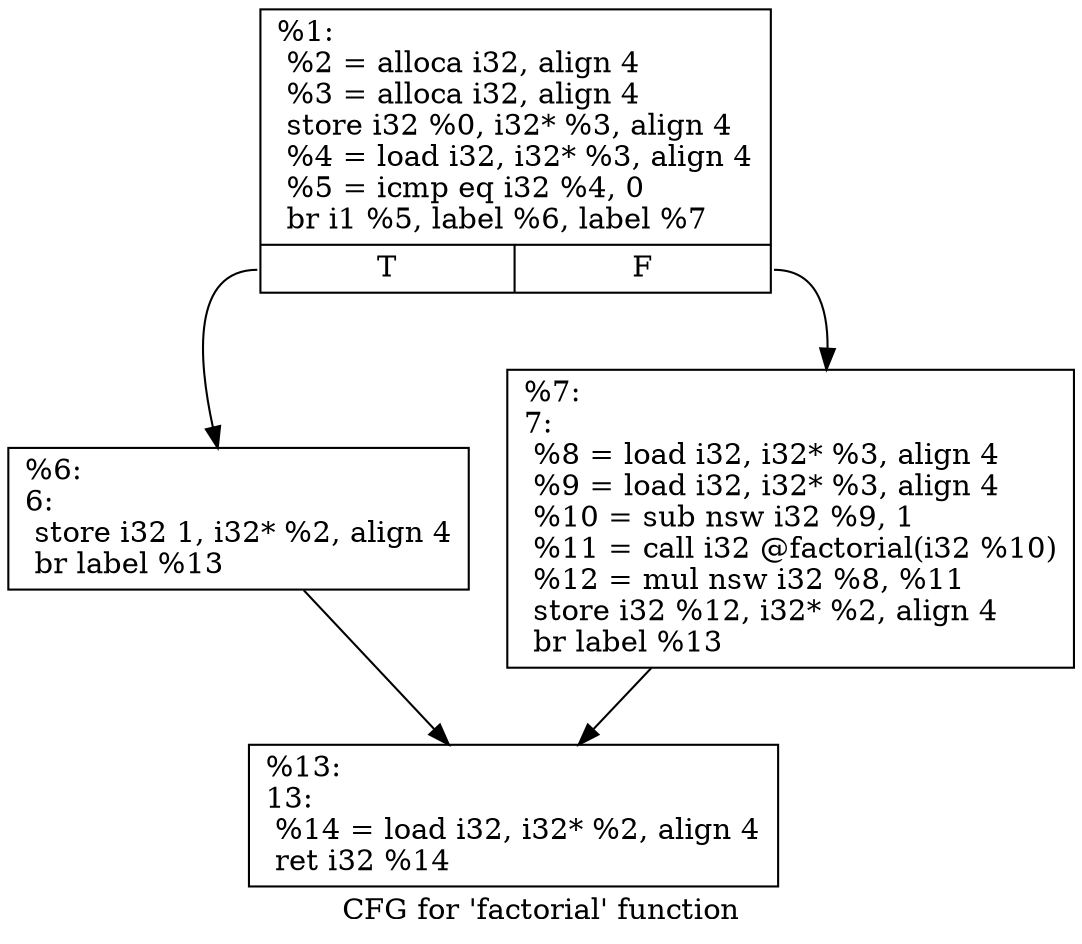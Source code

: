 digraph "CFG for 'factorial' function" {
	label="CFG for 'factorial' function";

	Node0xd74260 [shape=record,label="{%1:\l  %2 = alloca i32, align 4\l  %3 = alloca i32, align 4\l  store i32 %0, i32* %3, align 4\l  %4 = load i32, i32* %3, align 4\l  %5 = icmp eq i32 %4, 0\l  br i1 %5, label %6, label %7\l|{<s0>T|<s1>F}}"];
	Node0xd74260:s0 -> Node0xd744e0;
	Node0xd74260:s1 -> Node0xd74530;
	Node0xd744e0 [shape=record,label="{%6:\l6:                                                \l  store i32 1, i32* %2, align 4\l  br label %13\l}"];
	Node0xd744e0 -> Node0xd74640;
	Node0xd74530 [shape=record,label="{%7:\l7:                                                \l  %8 = load i32, i32* %3, align 4\l  %9 = load i32, i32* %3, align 4\l  %10 = sub nsw i32 %9, 1\l  %11 = call i32 @factorial(i32 %10)\l  %12 = mul nsw i32 %8, %11\l  store i32 %12, i32* %2, align 4\l  br label %13\l}"];
	Node0xd74530 -> Node0xd74640;
	Node0xd74640 [shape=record,label="{%13:\l13:                                               \l  %14 = load i32, i32* %2, align 4\l  ret i32 %14\l}"];
}
